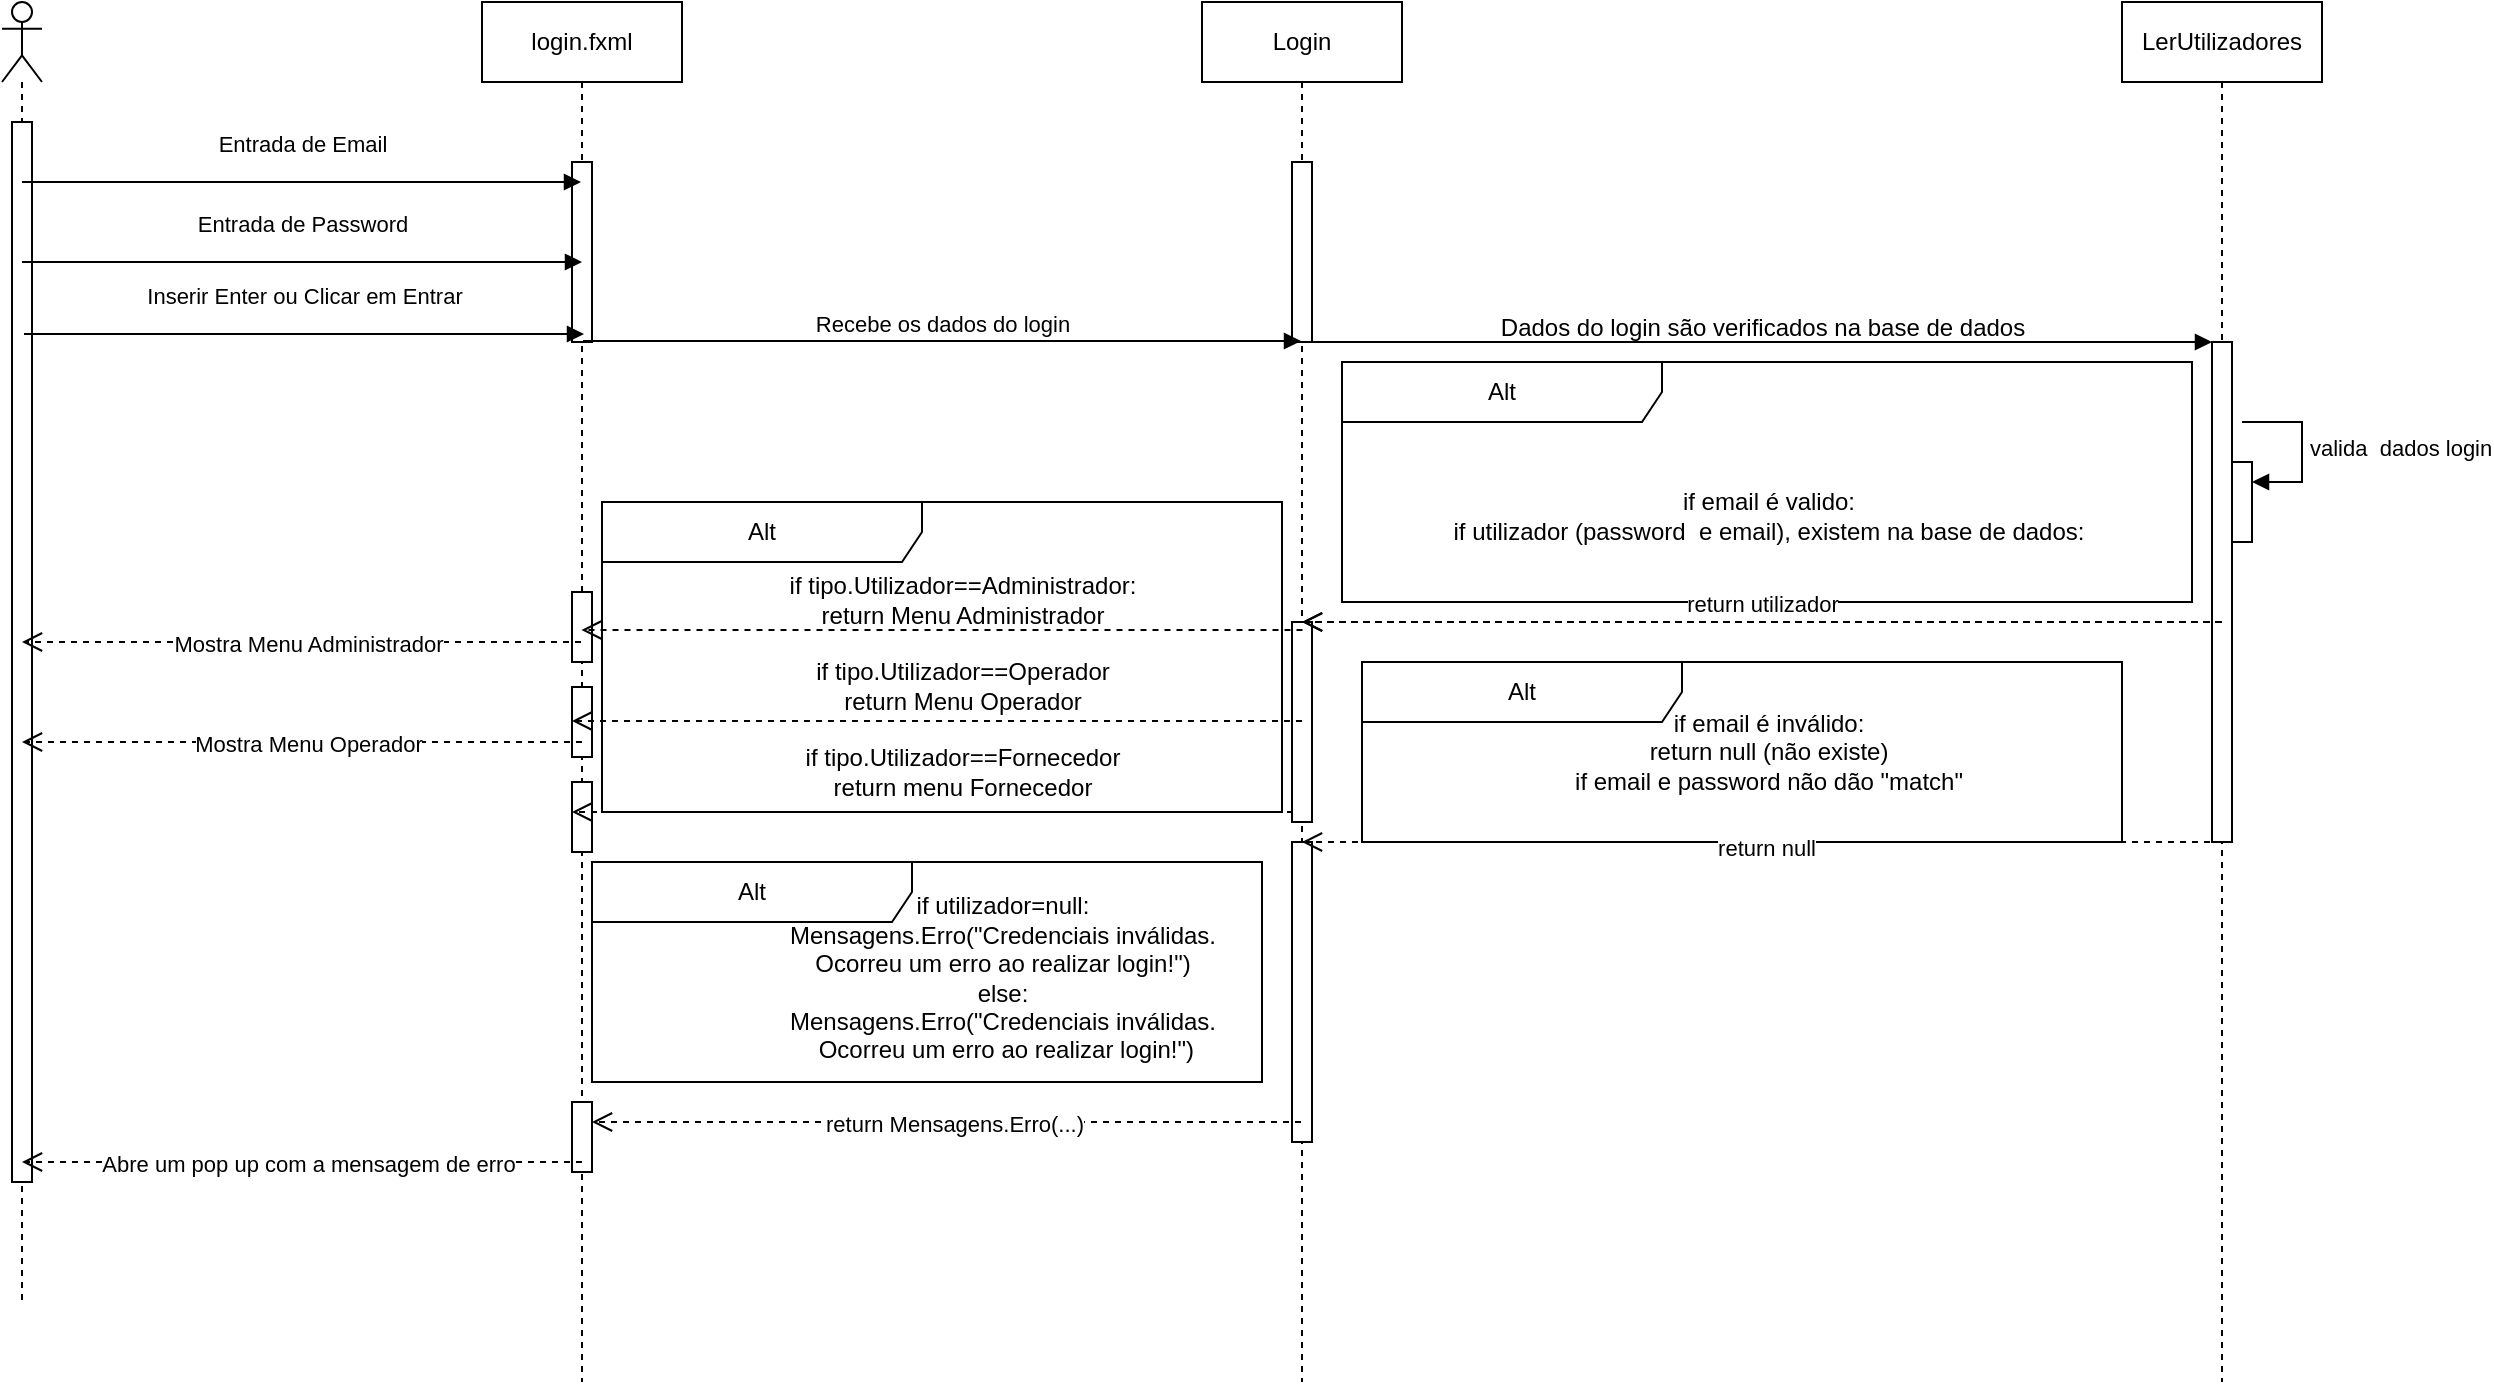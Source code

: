 <mxfile version="22.1.2" type="device">
  <diagram name="Page-1" id="2YBvvXClWsGukQMizWep">
    <mxGraphModel dx="1674" dy="844" grid="1" gridSize="10" guides="1" tooltips="1" connect="1" arrows="1" fold="1" page="1" pageScale="1" pageWidth="850" pageHeight="1100" math="0" shadow="0">
      <root>
        <mxCell id="0" />
        <mxCell id="1" parent="0" />
        <mxCell id="aM9ryv3xv72pqoxQDRHE-5" value="Login" style="shape=umlLifeline;perimeter=lifelinePerimeter;whiteSpace=wrap;html=1;container=0;dropTarget=0;collapsible=0;recursiveResize=0;outlineConnect=0;portConstraint=eastwest;newEdgeStyle={&quot;edgeStyle&quot;:&quot;elbowEdgeStyle&quot;,&quot;elbow&quot;:&quot;vertical&quot;,&quot;curved&quot;:0,&quot;rounded&quot;:0};" parent="1" vertex="1">
          <mxGeometry x="640" y="20" width="100" height="690" as="geometry" />
        </mxCell>
        <mxCell id="aM9ryv3xv72pqoxQDRHE-6" value="" style="html=1;points=[];perimeter=orthogonalPerimeter;outlineConnect=0;targetShapes=umlLifeline;portConstraint=eastwest;newEdgeStyle={&quot;edgeStyle&quot;:&quot;elbowEdgeStyle&quot;,&quot;elbow&quot;:&quot;vertical&quot;,&quot;curved&quot;:0,&quot;rounded&quot;:0};" parent="aM9ryv3xv72pqoxQDRHE-5" vertex="1">
          <mxGeometry x="45" y="80" width="10" height="90" as="geometry" />
        </mxCell>
        <mxCell id="XS30-X2Ngy25y9W5cZOE-29" value="" style="html=1;points=[];perimeter=orthogonalPerimeter;outlineConnect=0;targetShapes=umlLifeline;portConstraint=eastwest;newEdgeStyle={&quot;edgeStyle&quot;:&quot;elbowEdgeStyle&quot;,&quot;elbow&quot;:&quot;vertical&quot;,&quot;curved&quot;:0,&quot;rounded&quot;:0};" vertex="1" parent="aM9ryv3xv72pqoxQDRHE-5">
          <mxGeometry x="45" y="310" width="10" height="100" as="geometry" />
        </mxCell>
        <mxCell id="XS30-X2Ngy25y9W5cZOE-36" value="" style="html=1;points=[];perimeter=orthogonalPerimeter;outlineConnect=0;targetShapes=umlLifeline;portConstraint=eastwest;newEdgeStyle={&quot;edgeStyle&quot;:&quot;elbowEdgeStyle&quot;,&quot;elbow&quot;:&quot;vertical&quot;,&quot;curved&quot;:0,&quot;rounded&quot;:0};" vertex="1" parent="aM9ryv3xv72pqoxQDRHE-5">
          <mxGeometry x="45" y="420" width="10" height="150" as="geometry" />
        </mxCell>
        <mxCell id="XS30-X2Ngy25y9W5cZOE-4" value="" style="shape=umlLifeline;perimeter=lifelinePerimeter;whiteSpace=wrap;html=1;container=1;dropTarget=0;collapsible=0;recursiveResize=0;outlineConnect=0;portConstraint=eastwest;newEdgeStyle={&quot;curved&quot;:0,&quot;rounded&quot;:0};participant=umlActor;" vertex="1" parent="1">
          <mxGeometry x="40" y="20" width="20" height="650" as="geometry" />
        </mxCell>
        <mxCell id="aM9ryv3xv72pqoxQDRHE-4" value="" style="html=1;points=[];perimeter=orthogonalPerimeter;outlineConnect=0;targetShapes=umlLifeline;portConstraint=eastwest;newEdgeStyle={&quot;edgeStyle&quot;:&quot;elbowEdgeStyle&quot;,&quot;elbow&quot;:&quot;vertical&quot;,&quot;curved&quot;:0,&quot;rounded&quot;:0};" parent="XS30-X2Ngy25y9W5cZOE-4" vertex="1">
          <mxGeometry x="5" y="60" width="10" height="530" as="geometry" />
        </mxCell>
        <mxCell id="XS30-X2Ngy25y9W5cZOE-6" value="login.fxml" style="shape=umlLifeline;perimeter=lifelinePerimeter;whiteSpace=wrap;html=1;container=0;dropTarget=0;collapsible=0;recursiveResize=0;outlineConnect=0;portConstraint=eastwest;newEdgeStyle={&quot;edgeStyle&quot;:&quot;elbowEdgeStyle&quot;,&quot;elbow&quot;:&quot;vertical&quot;,&quot;curved&quot;:0,&quot;rounded&quot;:0};" vertex="1" parent="1">
          <mxGeometry x="280" y="20" width="100" height="690" as="geometry" />
        </mxCell>
        <mxCell id="XS30-X2Ngy25y9W5cZOE-7" value="" style="html=1;points=[];perimeter=orthogonalPerimeter;outlineConnect=0;targetShapes=umlLifeline;portConstraint=eastwest;newEdgeStyle={&quot;edgeStyle&quot;:&quot;elbowEdgeStyle&quot;,&quot;elbow&quot;:&quot;vertical&quot;,&quot;curved&quot;:0,&quot;rounded&quot;:0};" vertex="1" parent="XS30-X2Ngy25y9W5cZOE-6">
          <mxGeometry x="45" y="80" width="10" height="90" as="geometry" />
        </mxCell>
        <mxCell id="XS30-X2Ngy25y9W5cZOE-47" value="" style="html=1;points=[];perimeter=orthogonalPerimeter;outlineConnect=0;targetShapes=umlLifeline;portConstraint=eastwest;newEdgeStyle={&quot;edgeStyle&quot;:&quot;elbowEdgeStyle&quot;,&quot;elbow&quot;:&quot;vertical&quot;,&quot;curved&quot;:0,&quot;rounded&quot;:0};" vertex="1" parent="XS30-X2Ngy25y9W5cZOE-6">
          <mxGeometry x="45" y="295" width="10" height="35" as="geometry" />
        </mxCell>
        <mxCell id="XS30-X2Ngy25y9W5cZOE-53" value="" style="html=1;points=[];perimeter=orthogonalPerimeter;outlineConnect=0;targetShapes=umlLifeline;portConstraint=eastwest;newEdgeStyle={&quot;edgeStyle&quot;:&quot;elbowEdgeStyle&quot;,&quot;elbow&quot;:&quot;vertical&quot;,&quot;curved&quot;:0,&quot;rounded&quot;:0};" vertex="1" parent="XS30-X2Ngy25y9W5cZOE-6">
          <mxGeometry x="45" y="390" width="10" height="35" as="geometry" />
        </mxCell>
        <mxCell id="XS30-X2Ngy25y9W5cZOE-8" value="Entrada de Email" style="html=1;verticalAlign=bottom;endArrow=block;curved=0;rounded=0;" edge="1" parent="1" target="XS30-X2Ngy25y9W5cZOE-6">
          <mxGeometry y="10" width="80" relative="1" as="geometry">
            <mxPoint x="50" y="110" as="sourcePoint" />
            <mxPoint x="130" y="110" as="targetPoint" />
            <mxPoint as="offset" />
          </mxGeometry>
        </mxCell>
        <mxCell id="XS30-X2Ngy25y9W5cZOE-9" value="Entrada de Password" style="html=1;verticalAlign=bottom;endArrow=block;curved=0;rounded=0;" edge="1" parent="1">
          <mxGeometry y="10" width="80" relative="1" as="geometry">
            <mxPoint x="50" y="150" as="sourcePoint" />
            <mxPoint x="330" y="150" as="targetPoint" />
            <mxPoint as="offset" />
          </mxGeometry>
        </mxCell>
        <mxCell id="XS30-X2Ngy25y9W5cZOE-10" value="Inserir Enter ou Clicar em Entrar" style="html=1;verticalAlign=bottom;endArrow=block;curved=0;rounded=0;" edge="1" parent="1">
          <mxGeometry y="10" width="80" relative="1" as="geometry">
            <mxPoint x="51" y="186" as="sourcePoint" />
            <mxPoint x="331" y="186" as="targetPoint" />
            <mxPoint as="offset" />
          </mxGeometry>
        </mxCell>
        <mxCell id="XS30-X2Ngy25y9W5cZOE-11" value="Recebe os dados do login" style="html=1;verticalAlign=bottom;endArrow=block;curved=0;rounded=0;" edge="1" parent="1" target="aM9ryv3xv72pqoxQDRHE-5">
          <mxGeometry width="80" relative="1" as="geometry">
            <mxPoint x="330.5" y="189.5" as="sourcePoint" />
            <mxPoint x="540.5" y="189.5" as="targetPoint" />
            <mxPoint as="offset" />
          </mxGeometry>
        </mxCell>
        <mxCell id="XS30-X2Ngy25y9W5cZOE-12" value="LerUtilizadores" style="shape=umlLifeline;perimeter=lifelinePerimeter;whiteSpace=wrap;html=1;container=0;dropTarget=0;collapsible=0;recursiveResize=0;outlineConnect=0;portConstraint=eastwest;newEdgeStyle={&quot;edgeStyle&quot;:&quot;elbowEdgeStyle&quot;,&quot;elbow&quot;:&quot;vertical&quot;,&quot;curved&quot;:0,&quot;rounded&quot;:0};" vertex="1" parent="1">
          <mxGeometry x="1100" y="20" width="100" height="690" as="geometry" />
        </mxCell>
        <mxCell id="XS30-X2Ngy25y9W5cZOE-13" value="" style="html=1;points=[];perimeter=orthogonalPerimeter;outlineConnect=0;targetShapes=umlLifeline;portConstraint=eastwest;newEdgeStyle={&quot;edgeStyle&quot;:&quot;elbowEdgeStyle&quot;,&quot;elbow&quot;:&quot;vertical&quot;,&quot;curved&quot;:0,&quot;rounded&quot;:0};" vertex="1" parent="XS30-X2Ngy25y9W5cZOE-12">
          <mxGeometry x="45" y="170" width="10" height="250" as="geometry" />
        </mxCell>
        <mxCell id="XS30-X2Ngy25y9W5cZOE-26" value="" style="html=1;points=[[0,0,0,0,5],[0,1,0,0,-5],[1,0,0,0,5],[1,1,0,0,-5]];perimeter=orthogonalPerimeter;outlineConnect=0;targetShapes=umlLifeline;portConstraint=eastwest;newEdgeStyle={&quot;curved&quot;:0,&quot;rounded&quot;:0};" vertex="1" parent="XS30-X2Ngy25y9W5cZOE-12">
          <mxGeometry x="55" y="230" width="10" height="40" as="geometry" />
        </mxCell>
        <mxCell id="XS30-X2Ngy25y9W5cZOE-27" value="valida&amp;nbsp; dados login" style="html=1;align=left;spacingLeft=2;endArrow=block;rounded=0;edgeStyle=orthogonalEdgeStyle;curved=0;rounded=0;" edge="1" target="XS30-X2Ngy25y9W5cZOE-26" parent="XS30-X2Ngy25y9W5cZOE-12">
          <mxGeometry relative="1" as="geometry">
            <mxPoint x="60" y="210" as="sourcePoint" />
            <Array as="points">
              <mxPoint x="90" y="240" />
            </Array>
          </mxGeometry>
        </mxCell>
        <mxCell id="XS30-X2Ngy25y9W5cZOE-24" value="" style="html=1;verticalAlign=bottom;endArrow=block;curved=0;rounded=0;" edge="1" parent="1">
          <mxGeometry x="-0.031" y="7" width="80" relative="1" as="geometry">
            <mxPoint x="685" y="190" as="sourcePoint" />
            <mxPoint x="1145" y="190" as="targetPoint" />
            <mxPoint as="offset" />
          </mxGeometry>
        </mxCell>
        <mxCell id="XS30-X2Ngy25y9W5cZOE-21" value="Alt" style="shape=umlFrame;whiteSpace=wrap;html=1;pointerEvents=0;recursiveResize=0;container=1;collapsible=0;width=160;" vertex="1" parent="1">
          <mxGeometry x="710" y="200" width="425" height="120" as="geometry" />
        </mxCell>
        <mxCell id="XS30-X2Ngy25y9W5cZOE-22" value="&lt;br&gt;if email é valido:&lt;br&gt;if utilizador (password&amp;nbsp; e email), existem na base de dados:" style="text;html=1;align=center;verticalAlign=middle;resizable=0;points=[];autosize=1;strokeColor=none;fillColor=none;" vertex="1" parent="XS30-X2Ngy25y9W5cZOE-21">
          <mxGeometry x="42.5" y="40" width="340" height="60" as="geometry" />
        </mxCell>
        <mxCell id="XS30-X2Ngy25y9W5cZOE-31" value="return utilizador" style="html=1;verticalAlign=bottom;endArrow=open;dashed=1;endSize=8;curved=0;rounded=0;" edge="1" parent="1" source="XS30-X2Ngy25y9W5cZOE-12" target="aM9ryv3xv72pqoxQDRHE-5">
          <mxGeometry relative="1" as="geometry">
            <mxPoint x="1150" y="330" as="sourcePoint" />
            <mxPoint x="1060" y="330" as="targetPoint" />
            <Array as="points">
              <mxPoint x="770" y="330" />
            </Array>
          </mxGeometry>
        </mxCell>
        <mxCell id="XS30-X2Ngy25y9W5cZOE-32" value="" style="html=1;verticalAlign=bottom;endArrow=open;dashed=1;endSize=8;curved=0;rounded=0;" edge="1" parent="1" target="aM9ryv3xv72pqoxQDRHE-5">
          <mxGeometry relative="1" as="geometry">
            <mxPoint x="1150" y="330" as="sourcePoint" />
            <mxPoint x="690" y="330" as="targetPoint" />
            <Array as="points">
              <mxPoint x="690" y="330" />
            </Array>
          </mxGeometry>
        </mxCell>
        <mxCell id="XS30-X2Ngy25y9W5cZOE-25" value="Alt" style="shape=umlFrame;whiteSpace=wrap;html=1;pointerEvents=0;recursiveResize=0;container=1;collapsible=0;width=160;" vertex="1" parent="1">
          <mxGeometry x="720" y="350" width="380" height="90" as="geometry" />
        </mxCell>
        <mxCell id="XS30-X2Ngy25y9W5cZOE-28" value="if email é inválido:&lt;br&gt;return null (não existe)&lt;br&gt;if email e password não dão &quot;match&quot;&lt;br&gt;" style="text;html=1;align=center;verticalAlign=middle;resizable=0;points=[];autosize=1;strokeColor=none;fillColor=none;" vertex="1" parent="XS30-X2Ngy25y9W5cZOE-25">
          <mxGeometry x="92.5" y="15" width="220" height="60" as="geometry" />
        </mxCell>
        <mxCell id="XS30-X2Ngy25y9W5cZOE-33" value="" style="html=1;verticalAlign=bottom;endArrow=open;dashed=1;endSize=8;curved=0;rounded=0;" edge="1" parent="1">
          <mxGeometry relative="1" as="geometry">
            <mxPoint x="1150" y="440" as="sourcePoint" />
            <mxPoint x="690" y="440" as="targetPoint" />
            <Array as="points">
              <mxPoint x="690" y="440" />
            </Array>
          </mxGeometry>
        </mxCell>
        <mxCell id="XS30-X2Ngy25y9W5cZOE-35" value="return null" style="edgeLabel;html=1;align=center;verticalAlign=middle;resizable=0;points=[];" vertex="1" connectable="0" parent="XS30-X2Ngy25y9W5cZOE-33">
          <mxGeometry x="-0.009" y="3" relative="1" as="geometry">
            <mxPoint as="offset" />
          </mxGeometry>
        </mxCell>
        <mxCell id="XS30-X2Ngy25y9W5cZOE-38" value="Dados do login são verificados na base de dados" style="text;html=1;align=center;verticalAlign=middle;resizable=0;points=[];autosize=1;strokeColor=none;fillColor=none;" vertex="1" parent="1">
          <mxGeometry x="775" y="168" width="290" height="30" as="geometry" />
        </mxCell>
        <mxCell id="XS30-X2Ngy25y9W5cZOE-41" value="Alt" style="shape=umlFrame;whiteSpace=wrap;html=1;pointerEvents=0;recursiveResize=0;container=1;collapsible=0;width=160;" vertex="1" parent="1">
          <mxGeometry x="340" y="270" width="340" height="155" as="geometry" />
        </mxCell>
        <mxCell id="XS30-X2Ngy25y9W5cZOE-42" value="&lt;br&gt;if tipo.Utilizador==Administrador:&lt;br&gt;return Menu Administrador&lt;br&gt;&lt;br&gt;if tipo.Utilizador==Operador&lt;br&gt;return Menu Operador&lt;br&gt;&lt;br&gt;if tipo.Utilizador==Fornecedor&lt;br&gt;return menu Fornecedor" style="text;html=1;align=center;verticalAlign=middle;resizable=0;points=[];autosize=1;strokeColor=none;fillColor=none;" vertex="1" parent="XS30-X2Ngy25y9W5cZOE-41">
          <mxGeometry x="80" y="15" width="200" height="140" as="geometry" />
        </mxCell>
        <mxCell id="XS30-X2Ngy25y9W5cZOE-43" value="" style="html=1;verticalAlign=bottom;endArrow=open;dashed=1;endSize=8;curved=0;rounded=0;" edge="1" parent="XS30-X2Ngy25y9W5cZOE-41" source="XS30-X2Ngy25y9W5cZOE-50">
          <mxGeometry relative="1" as="geometry">
            <mxPoint x="349.5" y="110" as="sourcePoint" />
            <mxPoint x="-11" y="110" as="targetPoint" />
          </mxGeometry>
        </mxCell>
        <mxCell id="XS30-X2Ngy25y9W5cZOE-44" value="" style="html=1;verticalAlign=bottom;endArrow=open;dashed=1;endSize=8;curved=0;rounded=0;" edge="1" parent="XS30-X2Ngy25y9W5cZOE-41">
          <mxGeometry relative="1" as="geometry">
            <mxPoint x="350.25" y="64" as="sourcePoint" />
            <mxPoint x="-10.25" y="64" as="targetPoint" />
          </mxGeometry>
        </mxCell>
        <mxCell id="XS30-X2Ngy25y9W5cZOE-50" value="" style="html=1;points=[];perimeter=orthogonalPerimeter;outlineConnect=0;targetShapes=umlLifeline;portConstraint=eastwest;newEdgeStyle={&quot;edgeStyle&quot;:&quot;elbowEdgeStyle&quot;,&quot;elbow&quot;:&quot;vertical&quot;,&quot;curved&quot;:0,&quot;rounded&quot;:0};" vertex="1" parent="XS30-X2Ngy25y9W5cZOE-41">
          <mxGeometry x="-15" y="92.5" width="10" height="35" as="geometry" />
        </mxCell>
        <mxCell id="XS30-X2Ngy25y9W5cZOE-52" value="" style="html=1;verticalAlign=bottom;endArrow=open;dashed=1;endSize=8;curved=0;rounded=0;exitX=0.5;exitY=0.495;exitDx=0;exitDy=0;exitPerimeter=0;" edge="1" parent="XS30-X2Ngy25y9W5cZOE-41" source="XS30-X2Ngy25y9W5cZOE-29">
          <mxGeometry relative="1" as="geometry">
            <mxPoint x="333.06" y="109.5" as="sourcePoint" />
            <mxPoint x="-15" y="109.5" as="targetPoint" />
          </mxGeometry>
        </mxCell>
        <mxCell id="XS30-X2Ngy25y9W5cZOE-46" value="" style="html=1;verticalAlign=bottom;endArrow=open;dashed=1;endSize=8;curved=0;rounded=0;" edge="1" parent="1" source="XS30-X2Ngy25y9W5cZOE-6">
          <mxGeometry relative="1" as="geometry">
            <mxPoint x="290" y="340" as="sourcePoint" />
            <mxPoint x="50" y="340" as="targetPoint" />
          </mxGeometry>
        </mxCell>
        <mxCell id="XS30-X2Ngy25y9W5cZOE-54" value="Mostra Menu Administrador" style="edgeLabel;html=1;align=center;verticalAlign=middle;resizable=0;points=[];" vertex="1" connectable="0" parent="XS30-X2Ngy25y9W5cZOE-46">
          <mxGeometry x="-0.016" y="1" relative="1" as="geometry">
            <mxPoint x="1" as="offset" />
          </mxGeometry>
        </mxCell>
        <mxCell id="XS30-X2Ngy25y9W5cZOE-39" value="" style="html=1;verticalAlign=bottom;endArrow=open;dashed=1;endSize=8;curved=0;rounded=0;" edge="1" parent="1">
          <mxGeometry relative="1" as="geometry">
            <mxPoint x="685.5" y="425" as="sourcePoint" />
            <mxPoint x="325" y="425" as="targetPoint" />
          </mxGeometry>
        </mxCell>
        <mxCell id="XS30-X2Ngy25y9W5cZOE-55" value="" style="html=1;verticalAlign=bottom;endArrow=open;dashed=1;endSize=8;curved=0;rounded=0;" edge="1" parent="1">
          <mxGeometry relative="1" as="geometry">
            <mxPoint x="330" y="390" as="sourcePoint" />
            <mxPoint x="50" y="390" as="targetPoint" />
          </mxGeometry>
        </mxCell>
        <mxCell id="XS30-X2Ngy25y9W5cZOE-56" value="Mostra Menu Operador" style="edgeLabel;html=1;align=center;verticalAlign=middle;resizable=0;points=[];" vertex="1" connectable="0" parent="XS30-X2Ngy25y9W5cZOE-55">
          <mxGeometry x="-0.016" y="1" relative="1" as="geometry">
            <mxPoint x="1" as="offset" />
          </mxGeometry>
        </mxCell>
        <mxCell id="XS30-X2Ngy25y9W5cZOE-57" value="" style="html=1;verticalAlign=bottom;endArrow=open;dashed=1;endSize=8;curved=0;rounded=0;" edge="1" parent="1" source="aM9ryv3xv72pqoxQDRHE-5">
          <mxGeometry relative="1" as="geometry">
            <mxPoint x="615" y="580" as="sourcePoint" />
            <mxPoint x="335" y="580" as="targetPoint" />
          </mxGeometry>
        </mxCell>
        <mxCell id="XS30-X2Ngy25y9W5cZOE-58" value="return Mensagens.Erro(...)" style="edgeLabel;html=1;align=center;verticalAlign=middle;resizable=0;points=[];" vertex="1" connectable="0" parent="XS30-X2Ngy25y9W5cZOE-57">
          <mxGeometry x="-0.016" y="1" relative="1" as="geometry">
            <mxPoint x="1" as="offset" />
          </mxGeometry>
        </mxCell>
        <mxCell id="XS30-X2Ngy25y9W5cZOE-63" value="Alt" style="shape=umlFrame;whiteSpace=wrap;html=1;pointerEvents=0;recursiveResize=0;container=1;collapsible=0;width=160;" vertex="1" parent="1">
          <mxGeometry x="335" y="450" width="335" height="110" as="geometry" />
        </mxCell>
        <mxCell id="XS30-X2Ngy25y9W5cZOE-64" value="if utilizador=null:&lt;br&gt;Mensagens.Erro(&quot;Credenciais inválidas. &lt;br&gt;Ocorreu um erro ao realizar login!&quot;)&lt;br&gt;else:&lt;br&gt;Mensagens.Erro(&quot;Credenciais inválidas.&lt;br&gt;&amp;nbsp;Ocorreu um erro ao realizar login!&quot;)" style="text;html=1;align=center;verticalAlign=middle;resizable=0;points=[];autosize=1;strokeColor=none;fillColor=none;" vertex="1" parent="XS30-X2Ngy25y9W5cZOE-63">
          <mxGeometry x="85" y="7.5" width="240" height="100" as="geometry" />
        </mxCell>
        <mxCell id="XS30-X2Ngy25y9W5cZOE-59" value="" style="html=1;points=[];perimeter=orthogonalPerimeter;outlineConnect=0;targetShapes=umlLifeline;portConstraint=eastwest;newEdgeStyle={&quot;edgeStyle&quot;:&quot;elbowEdgeStyle&quot;,&quot;elbow&quot;:&quot;vertical&quot;,&quot;curved&quot;:0,&quot;rounded&quot;:0};" vertex="1" parent="1">
          <mxGeometry x="325" y="570" width="10" height="35" as="geometry" />
        </mxCell>
        <mxCell id="XS30-X2Ngy25y9W5cZOE-65" value="" style="html=1;verticalAlign=bottom;endArrow=open;dashed=1;endSize=8;curved=0;rounded=0;" edge="1" parent="1">
          <mxGeometry relative="1" as="geometry">
            <mxPoint x="330" y="600" as="sourcePoint" />
            <mxPoint x="50" y="600" as="targetPoint" />
          </mxGeometry>
        </mxCell>
        <mxCell id="XS30-X2Ngy25y9W5cZOE-66" value="Abre um pop up com a mensagem de erro" style="edgeLabel;html=1;align=center;verticalAlign=middle;resizable=0;points=[];" vertex="1" connectable="0" parent="XS30-X2Ngy25y9W5cZOE-65">
          <mxGeometry x="-0.016" y="1" relative="1" as="geometry">
            <mxPoint x="1" as="offset" />
          </mxGeometry>
        </mxCell>
      </root>
    </mxGraphModel>
  </diagram>
</mxfile>
